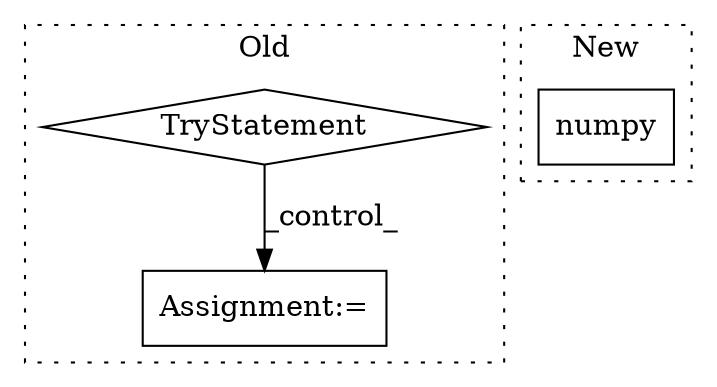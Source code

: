 digraph G {
subgraph cluster0 {
1 [label="TryStatement" a="54" s="3906" l="4" shape="diamond"];
3 [label="Assignment:=" a="7" s="3932" l="1" shape="box"];
label = "Old";
style="dotted";
}
subgraph cluster1 {
2 [label="numpy" a="32" s="3102" l="7" shape="box"];
label = "New";
style="dotted";
}
1 -> 3 [label="_control_"];
}